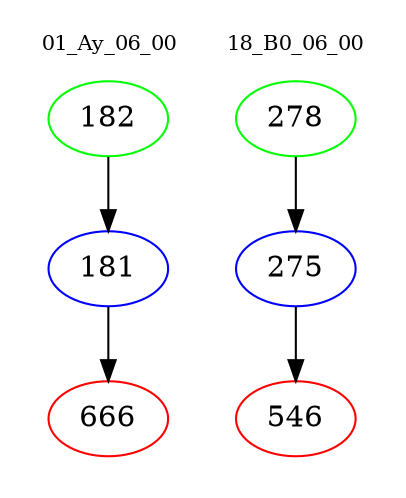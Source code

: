 digraph{
subgraph cluster_0 {
color = white
label = "01_Ay_06_00";
fontsize=10;
T0_182 [label="182", color="green"]
T0_182 -> T0_181 [color="black"]
T0_181 [label="181", color="blue"]
T0_181 -> T0_666 [color="black"]
T0_666 [label="666", color="red"]
}
subgraph cluster_1 {
color = white
label = "18_B0_06_00";
fontsize=10;
T1_278 [label="278", color="green"]
T1_278 -> T1_275 [color="black"]
T1_275 [label="275", color="blue"]
T1_275 -> T1_546 [color="black"]
T1_546 [label="546", color="red"]
}
}
